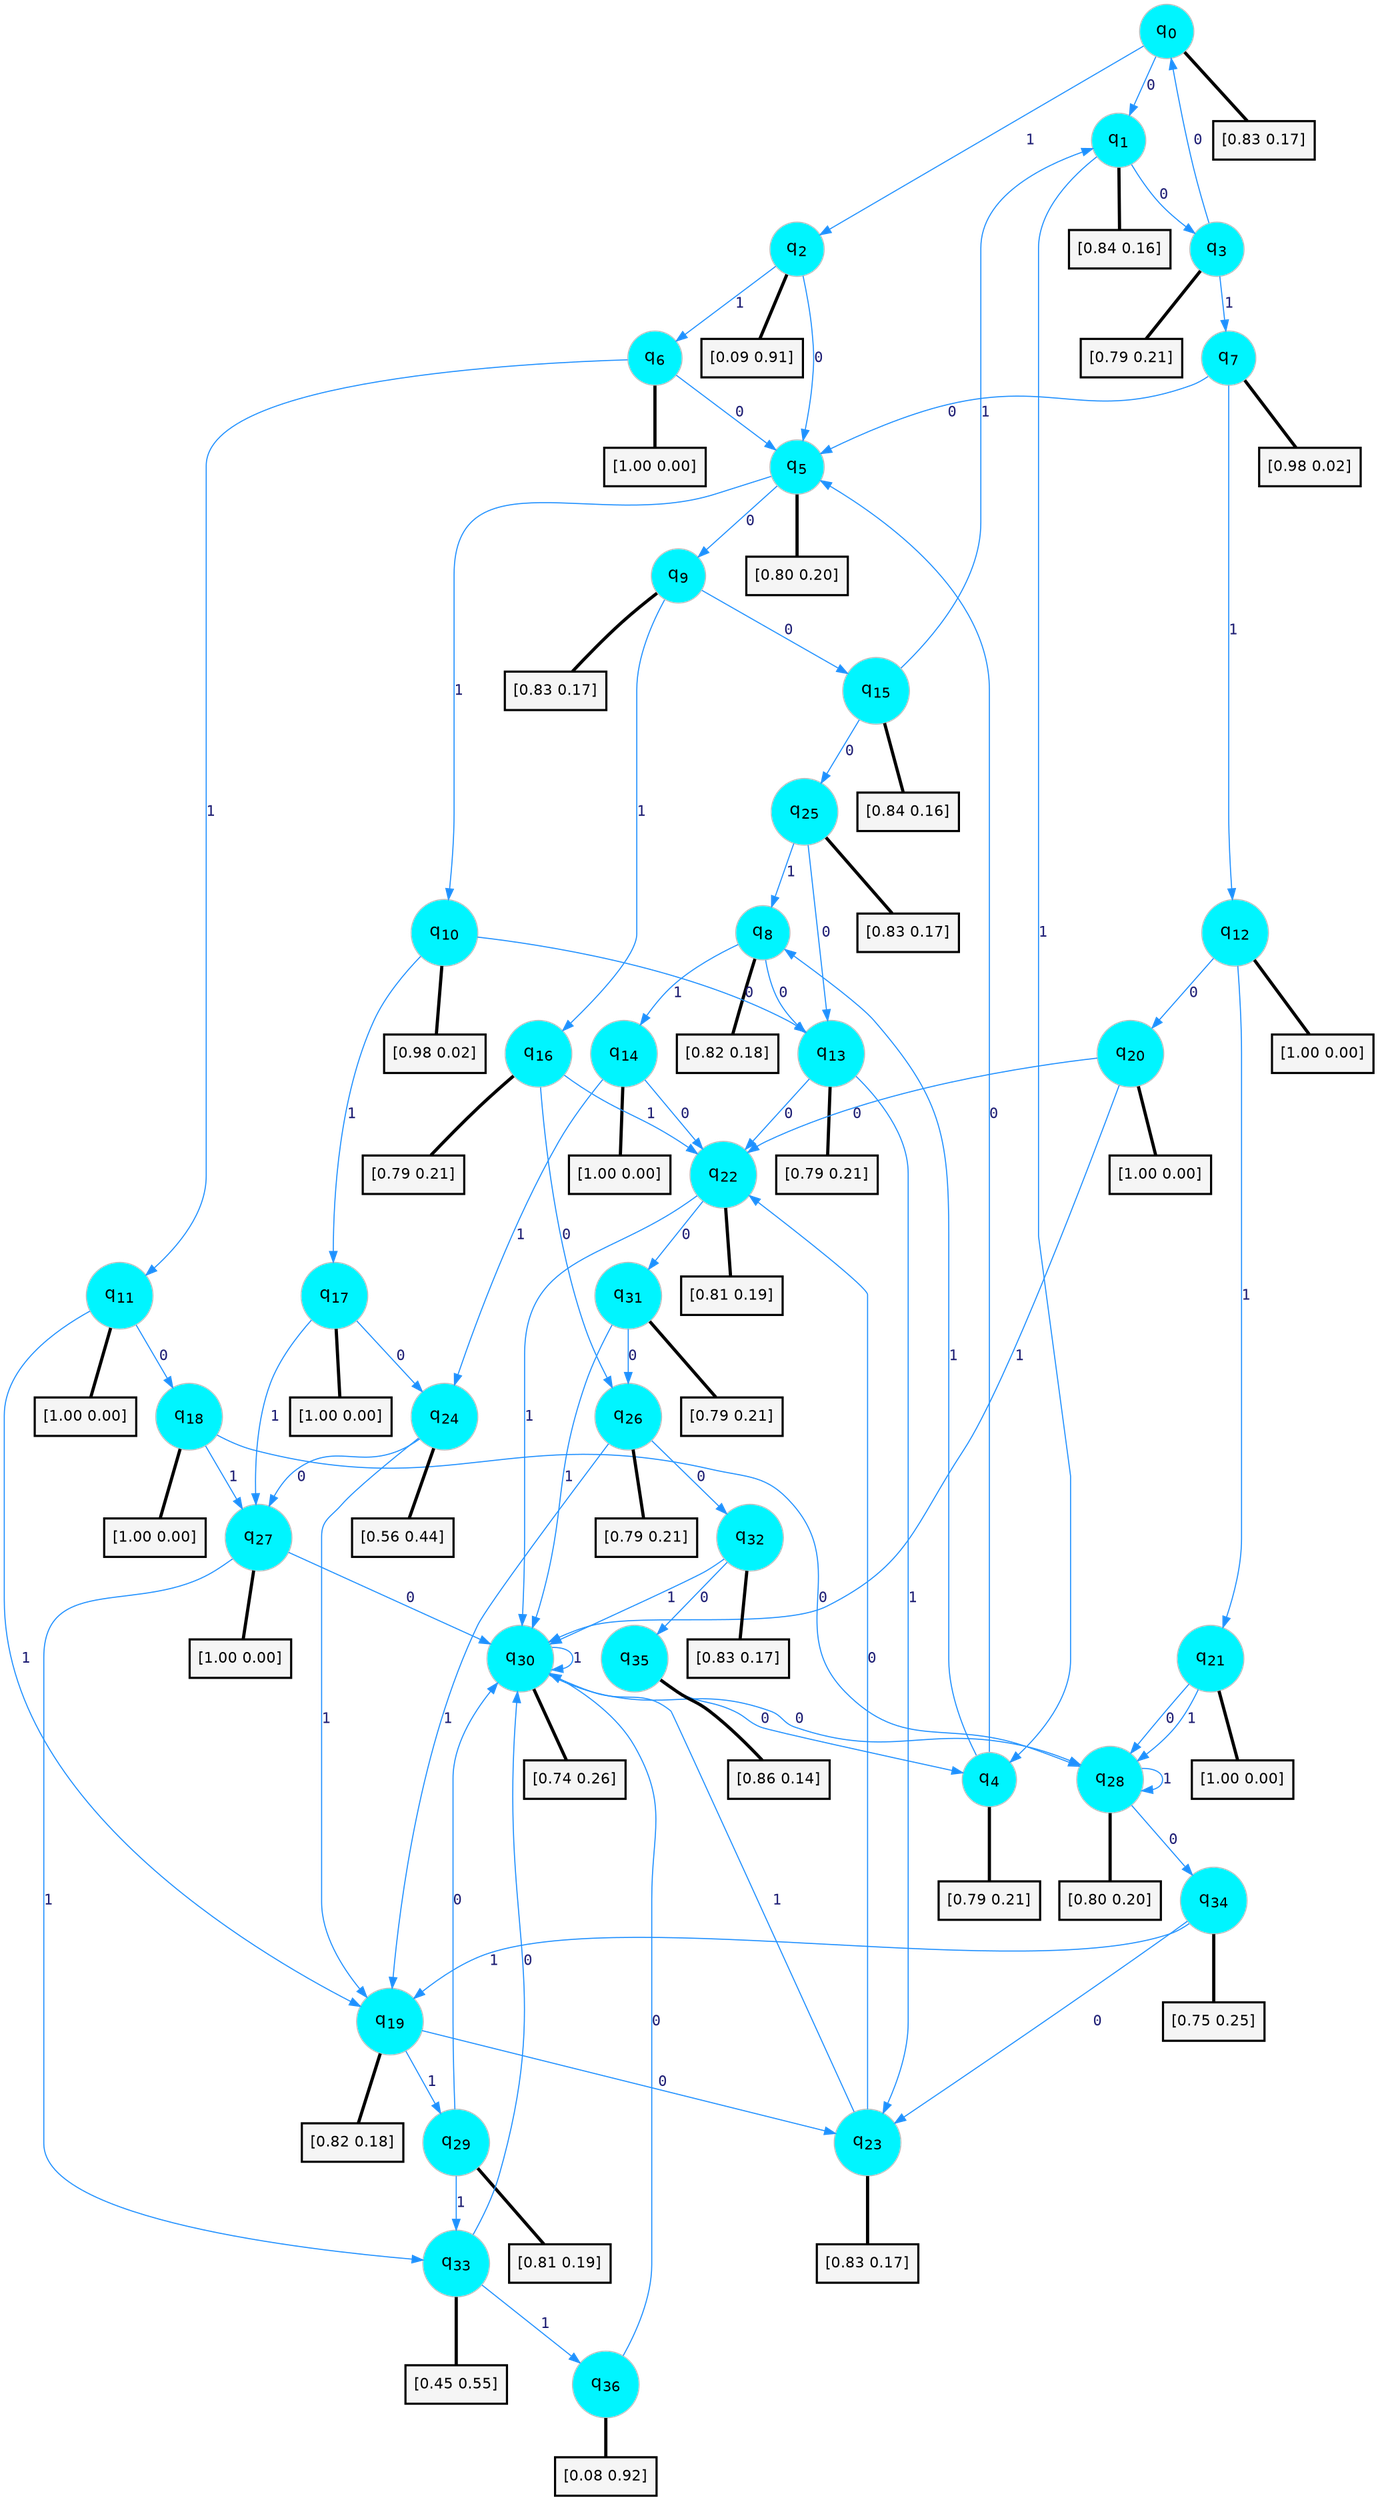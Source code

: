 digraph G {
graph [
bgcolor=transparent, dpi=300, rankdir=TD, size="40,25"];
node [
color=gray, fillcolor=turquoise1, fontcolor=black, fontname=Helvetica, fontsize=16, fontweight=bold, shape=circle, style=filled];
edge [
arrowsize=1, color=dodgerblue1, fontcolor=midnightblue, fontname=courier, fontweight=bold, penwidth=1, style=solid, weight=20];
0[label=<q<SUB>0</SUB>>];
1[label=<q<SUB>1</SUB>>];
2[label=<q<SUB>2</SUB>>];
3[label=<q<SUB>3</SUB>>];
4[label=<q<SUB>4</SUB>>];
5[label=<q<SUB>5</SUB>>];
6[label=<q<SUB>6</SUB>>];
7[label=<q<SUB>7</SUB>>];
8[label=<q<SUB>8</SUB>>];
9[label=<q<SUB>9</SUB>>];
10[label=<q<SUB>10</SUB>>];
11[label=<q<SUB>11</SUB>>];
12[label=<q<SUB>12</SUB>>];
13[label=<q<SUB>13</SUB>>];
14[label=<q<SUB>14</SUB>>];
15[label=<q<SUB>15</SUB>>];
16[label=<q<SUB>16</SUB>>];
17[label=<q<SUB>17</SUB>>];
18[label=<q<SUB>18</SUB>>];
19[label=<q<SUB>19</SUB>>];
20[label=<q<SUB>20</SUB>>];
21[label=<q<SUB>21</SUB>>];
22[label=<q<SUB>22</SUB>>];
23[label=<q<SUB>23</SUB>>];
24[label=<q<SUB>24</SUB>>];
25[label=<q<SUB>25</SUB>>];
26[label=<q<SUB>26</SUB>>];
27[label=<q<SUB>27</SUB>>];
28[label=<q<SUB>28</SUB>>];
29[label=<q<SUB>29</SUB>>];
30[label=<q<SUB>30</SUB>>];
31[label=<q<SUB>31</SUB>>];
32[label=<q<SUB>32</SUB>>];
33[label=<q<SUB>33</SUB>>];
34[label=<q<SUB>34</SUB>>];
35[label=<q<SUB>35</SUB>>];
36[label=<q<SUB>36</SUB>>];
37[label="[0.83 0.17]", shape=box,fontcolor=black, fontname=Helvetica, fontsize=14, penwidth=2, fillcolor=whitesmoke,color=black];
38[label="[0.84 0.16]", shape=box,fontcolor=black, fontname=Helvetica, fontsize=14, penwidth=2, fillcolor=whitesmoke,color=black];
39[label="[0.09 0.91]", shape=box,fontcolor=black, fontname=Helvetica, fontsize=14, penwidth=2, fillcolor=whitesmoke,color=black];
40[label="[0.79 0.21]", shape=box,fontcolor=black, fontname=Helvetica, fontsize=14, penwidth=2, fillcolor=whitesmoke,color=black];
41[label="[0.79 0.21]", shape=box,fontcolor=black, fontname=Helvetica, fontsize=14, penwidth=2, fillcolor=whitesmoke,color=black];
42[label="[0.80 0.20]", shape=box,fontcolor=black, fontname=Helvetica, fontsize=14, penwidth=2, fillcolor=whitesmoke,color=black];
43[label="[1.00 0.00]", shape=box,fontcolor=black, fontname=Helvetica, fontsize=14, penwidth=2, fillcolor=whitesmoke,color=black];
44[label="[0.98 0.02]", shape=box,fontcolor=black, fontname=Helvetica, fontsize=14, penwidth=2, fillcolor=whitesmoke,color=black];
45[label="[0.82 0.18]", shape=box,fontcolor=black, fontname=Helvetica, fontsize=14, penwidth=2, fillcolor=whitesmoke,color=black];
46[label="[0.83 0.17]", shape=box,fontcolor=black, fontname=Helvetica, fontsize=14, penwidth=2, fillcolor=whitesmoke,color=black];
47[label="[0.98 0.02]", shape=box,fontcolor=black, fontname=Helvetica, fontsize=14, penwidth=2, fillcolor=whitesmoke,color=black];
48[label="[1.00 0.00]", shape=box,fontcolor=black, fontname=Helvetica, fontsize=14, penwidth=2, fillcolor=whitesmoke,color=black];
49[label="[1.00 0.00]", shape=box,fontcolor=black, fontname=Helvetica, fontsize=14, penwidth=2, fillcolor=whitesmoke,color=black];
50[label="[0.79 0.21]", shape=box,fontcolor=black, fontname=Helvetica, fontsize=14, penwidth=2, fillcolor=whitesmoke,color=black];
51[label="[1.00 0.00]", shape=box,fontcolor=black, fontname=Helvetica, fontsize=14, penwidth=2, fillcolor=whitesmoke,color=black];
52[label="[0.84 0.16]", shape=box,fontcolor=black, fontname=Helvetica, fontsize=14, penwidth=2, fillcolor=whitesmoke,color=black];
53[label="[0.79 0.21]", shape=box,fontcolor=black, fontname=Helvetica, fontsize=14, penwidth=2, fillcolor=whitesmoke,color=black];
54[label="[1.00 0.00]", shape=box,fontcolor=black, fontname=Helvetica, fontsize=14, penwidth=2, fillcolor=whitesmoke,color=black];
55[label="[1.00 0.00]", shape=box,fontcolor=black, fontname=Helvetica, fontsize=14, penwidth=2, fillcolor=whitesmoke,color=black];
56[label="[0.82 0.18]", shape=box,fontcolor=black, fontname=Helvetica, fontsize=14, penwidth=2, fillcolor=whitesmoke,color=black];
57[label="[1.00 0.00]", shape=box,fontcolor=black, fontname=Helvetica, fontsize=14, penwidth=2, fillcolor=whitesmoke,color=black];
58[label="[1.00 0.00]", shape=box,fontcolor=black, fontname=Helvetica, fontsize=14, penwidth=2, fillcolor=whitesmoke,color=black];
59[label="[0.81 0.19]", shape=box,fontcolor=black, fontname=Helvetica, fontsize=14, penwidth=2, fillcolor=whitesmoke,color=black];
60[label="[0.83 0.17]", shape=box,fontcolor=black, fontname=Helvetica, fontsize=14, penwidth=2, fillcolor=whitesmoke,color=black];
61[label="[0.56 0.44]", shape=box,fontcolor=black, fontname=Helvetica, fontsize=14, penwidth=2, fillcolor=whitesmoke,color=black];
62[label="[0.83 0.17]", shape=box,fontcolor=black, fontname=Helvetica, fontsize=14, penwidth=2, fillcolor=whitesmoke,color=black];
63[label="[0.79 0.21]", shape=box,fontcolor=black, fontname=Helvetica, fontsize=14, penwidth=2, fillcolor=whitesmoke,color=black];
64[label="[1.00 0.00]", shape=box,fontcolor=black, fontname=Helvetica, fontsize=14, penwidth=2, fillcolor=whitesmoke,color=black];
65[label="[0.80 0.20]", shape=box,fontcolor=black, fontname=Helvetica, fontsize=14, penwidth=2, fillcolor=whitesmoke,color=black];
66[label="[0.81 0.19]", shape=box,fontcolor=black, fontname=Helvetica, fontsize=14, penwidth=2, fillcolor=whitesmoke,color=black];
67[label="[0.74 0.26]", shape=box,fontcolor=black, fontname=Helvetica, fontsize=14, penwidth=2, fillcolor=whitesmoke,color=black];
68[label="[0.79 0.21]", shape=box,fontcolor=black, fontname=Helvetica, fontsize=14, penwidth=2, fillcolor=whitesmoke,color=black];
69[label="[0.83 0.17]", shape=box,fontcolor=black, fontname=Helvetica, fontsize=14, penwidth=2, fillcolor=whitesmoke,color=black];
70[label="[0.45 0.55]", shape=box,fontcolor=black, fontname=Helvetica, fontsize=14, penwidth=2, fillcolor=whitesmoke,color=black];
71[label="[0.75 0.25]", shape=box,fontcolor=black, fontname=Helvetica, fontsize=14, penwidth=2, fillcolor=whitesmoke,color=black];
72[label="[0.86 0.14]", shape=box,fontcolor=black, fontname=Helvetica, fontsize=14, penwidth=2, fillcolor=whitesmoke,color=black];
73[label="[0.08 0.92]", shape=box,fontcolor=black, fontname=Helvetica, fontsize=14, penwidth=2, fillcolor=whitesmoke,color=black];
0->1 [label=0];
0->2 [label=1];
0->37 [arrowhead=none, penwidth=3,color=black];
1->3 [label=0];
1->4 [label=1];
1->38 [arrowhead=none, penwidth=3,color=black];
2->5 [label=0];
2->6 [label=1];
2->39 [arrowhead=none, penwidth=3,color=black];
3->0 [label=0];
3->7 [label=1];
3->40 [arrowhead=none, penwidth=3,color=black];
4->5 [label=0];
4->8 [label=1];
4->41 [arrowhead=none, penwidth=3,color=black];
5->9 [label=0];
5->10 [label=1];
5->42 [arrowhead=none, penwidth=3,color=black];
6->5 [label=0];
6->11 [label=1];
6->43 [arrowhead=none, penwidth=3,color=black];
7->5 [label=0];
7->12 [label=1];
7->44 [arrowhead=none, penwidth=3,color=black];
8->13 [label=0];
8->14 [label=1];
8->45 [arrowhead=none, penwidth=3,color=black];
9->15 [label=0];
9->16 [label=1];
9->46 [arrowhead=none, penwidth=3,color=black];
10->13 [label=0];
10->17 [label=1];
10->47 [arrowhead=none, penwidth=3,color=black];
11->18 [label=0];
11->19 [label=1];
11->48 [arrowhead=none, penwidth=3,color=black];
12->20 [label=0];
12->21 [label=1];
12->49 [arrowhead=none, penwidth=3,color=black];
13->22 [label=0];
13->23 [label=1];
13->50 [arrowhead=none, penwidth=3,color=black];
14->22 [label=0];
14->24 [label=1];
14->51 [arrowhead=none, penwidth=3,color=black];
15->25 [label=0];
15->1 [label=1];
15->52 [arrowhead=none, penwidth=3,color=black];
16->26 [label=0];
16->22 [label=1];
16->53 [arrowhead=none, penwidth=3,color=black];
17->24 [label=0];
17->27 [label=1];
17->54 [arrowhead=none, penwidth=3,color=black];
18->28 [label=0];
18->27 [label=1];
18->55 [arrowhead=none, penwidth=3,color=black];
19->23 [label=0];
19->29 [label=1];
19->56 [arrowhead=none, penwidth=3,color=black];
20->22 [label=0];
20->30 [label=1];
20->57 [arrowhead=none, penwidth=3,color=black];
21->28 [label=0];
21->28 [label=1];
21->58 [arrowhead=none, penwidth=3,color=black];
22->31 [label=0];
22->30 [label=1];
22->59 [arrowhead=none, penwidth=3,color=black];
23->22 [label=0];
23->30 [label=1];
23->60 [arrowhead=none, penwidth=3,color=black];
24->27 [label=0];
24->19 [label=1];
24->61 [arrowhead=none, penwidth=3,color=black];
25->13 [label=0];
25->8 [label=1];
25->62 [arrowhead=none, penwidth=3,color=black];
26->32 [label=0];
26->19 [label=1];
26->63 [arrowhead=none, penwidth=3,color=black];
27->30 [label=0];
27->33 [label=1];
27->64 [arrowhead=none, penwidth=3,color=black];
28->34 [label=0];
28->28 [label=1];
28->65 [arrowhead=none, penwidth=3,color=black];
29->30 [label=0];
29->33 [label=1];
29->66 [arrowhead=none, penwidth=3,color=black];
30->28 [label=0];
30->30 [label=1];
30->67 [arrowhead=none, penwidth=3,color=black];
31->26 [label=0];
31->30 [label=1];
31->68 [arrowhead=none, penwidth=3,color=black];
32->35 [label=0];
32->30 [label=1];
32->69 [arrowhead=none, penwidth=3,color=black];
33->30 [label=0];
33->36 [label=1];
33->70 [arrowhead=none, penwidth=3,color=black];
34->23 [label=0];
34->19 [label=1];
34->71 [arrowhead=none, penwidth=3,color=black];
35->4 [label=0];
35->72 [arrowhead=none, penwidth=3,color=black];
36->30 [label=0];
36->73 [arrowhead=none, penwidth=3,color=black];
}
